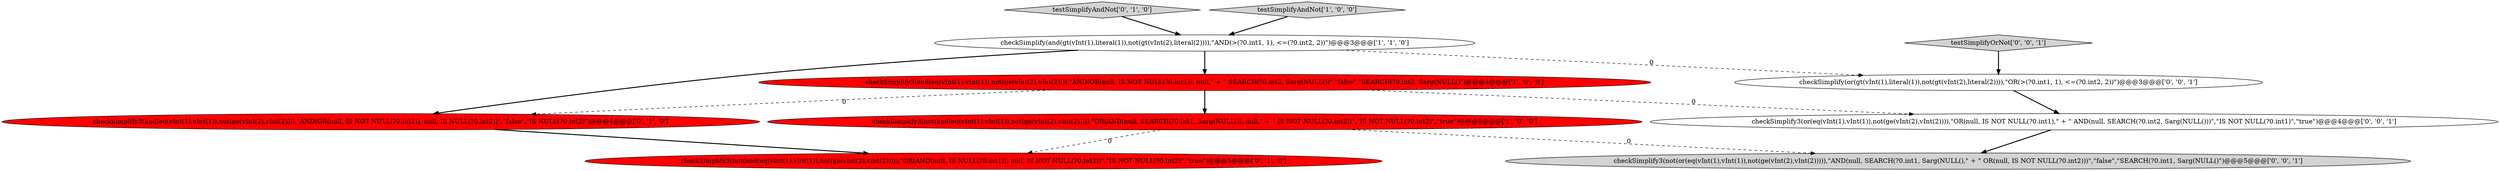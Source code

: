 digraph {
5 [style = filled, label = "checkSimplify3(not(and(eq(vInt(1),vInt(1)),not(ge(vInt(2),vInt(2))))),\"OR(AND(null, IS NULL(?0.int1)), null, IS NOT NULL(?0.int2))\",\"IS NOT NULL(?0.int2)\",\"true\")@@@5@@@['0', '1', '0']", fillcolor = red, shape = ellipse image = "AAA1AAABBB2BBB"];
7 [style = filled, label = "checkSimplify(or(gt(vInt(1),literal(1)),not(gt(vInt(2),literal(2)))),\"OR(>(?0.int1, 1), <=(?0.int2, 2))\")@@@3@@@['0', '0', '1']", fillcolor = white, shape = ellipse image = "AAA0AAABBB3BBB"];
1 [style = filled, label = "checkSimplify3(not(and(eq(vInt(1),vInt(1)),not(ge(vInt(2),vInt(2))))),\"OR(AND(null, SEARCH(?0.int1, Sarg(NULL()), null,\" + \" IS NOT NULL(?0.int2))\",\"IS NOT NULL(?0.int2)\",\"true\")@@@5@@@['1', '0', '0']", fillcolor = red, shape = ellipse image = "AAA1AAABBB1BBB"];
0 [style = filled, label = "checkSimplify3(and(eq(vInt(1),vInt(1)),not(ge(vInt(2),vInt(2)))),\"AND(OR(null, IS NOT NULL(?0.int1)), null,\" + \" SEARCH(?0.int2, Sarg(NULL())\",\"false\",\"SEARCH(?0.int2, Sarg(NULL()\")@@@4@@@['1', '0', '0']", fillcolor = red, shape = ellipse image = "AAA1AAABBB1BBB"];
3 [style = filled, label = "checkSimplify(and(gt(vInt(1),literal(1)),not(gt(vInt(2),literal(2)))),\"AND(>(?0.int1, 1), <=(?0.int2, 2))\")@@@3@@@['1', '1', '0']", fillcolor = white, shape = ellipse image = "AAA0AAABBB1BBB"];
4 [style = filled, label = "checkSimplify3(and(eq(vInt(1),vInt(1)),not(ge(vInt(2),vInt(2)))),\"AND(OR(null, IS NOT NULL(?0.int1)), null, IS NULL(?0.int2))\",\"false\",\"IS NULL(?0.int2)\")@@@4@@@['0', '1', '0']", fillcolor = red, shape = ellipse image = "AAA1AAABBB2BBB"];
8 [style = filled, label = "testSimplifyOrNot['0', '0', '1']", fillcolor = lightgray, shape = diamond image = "AAA0AAABBB3BBB"];
9 [style = filled, label = "checkSimplify3(or(eq(vInt(1),vInt(1)),not(ge(vInt(2),vInt(2)))),\"OR(null, IS NOT NULL(?0.int1),\" + \" AND(null, SEARCH(?0.int2, Sarg(NULL()))\",\"IS NOT NULL(?0.int1)\",\"true\")@@@4@@@['0', '0', '1']", fillcolor = white, shape = ellipse image = "AAA0AAABBB3BBB"];
10 [style = filled, label = "checkSimplify3(not(or(eq(vInt(1),vInt(1)),not(ge(vInt(2),vInt(2))))),\"AND(null, SEARCH(?0.int1, Sarg(NULL(),\" + \" OR(null, IS NOT NULL(?0.int2)))\",\"false\",\"SEARCH(?0.int1, Sarg(NULL()\")@@@5@@@['0', '0', '1']", fillcolor = lightgray, shape = ellipse image = "AAA0AAABBB3BBB"];
6 [style = filled, label = "testSimplifyAndNot['0', '1', '0']", fillcolor = lightgray, shape = diamond image = "AAA0AAABBB2BBB"];
2 [style = filled, label = "testSimplifyAndNot['1', '0', '0']", fillcolor = lightgray, shape = diamond image = "AAA0AAABBB1BBB"];
8->7 [style = bold, label=""];
7->9 [style = bold, label=""];
6->3 [style = bold, label=""];
0->4 [style = dashed, label="0"];
1->5 [style = dashed, label="0"];
0->9 [style = dashed, label="0"];
9->10 [style = bold, label=""];
1->10 [style = dashed, label="0"];
3->7 [style = dashed, label="0"];
4->5 [style = bold, label=""];
3->4 [style = bold, label=""];
0->1 [style = bold, label=""];
3->0 [style = bold, label=""];
2->3 [style = bold, label=""];
}
